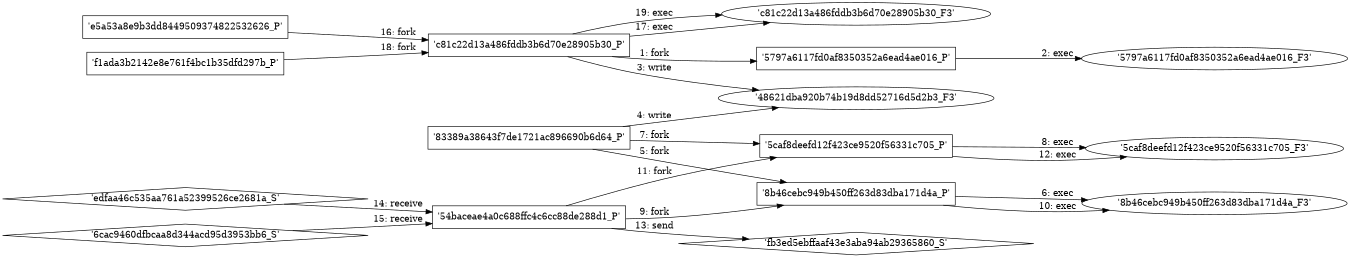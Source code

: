 digraph "D:\Learning\Paper\apt\基于CTI的攻击预警\Dataset\攻击图\ASGfromALLCTI\Guarding against supply chain attacks—Part 2 Hardware risks.dot" {
rankdir="LR"
size="9"
fixedsize="false"
splines="true"
nodesep=0.3
ranksep=0
fontsize=10
overlap="scalexy"
engine= "neato"
	"'c81c22d13a486fddb3b6d70e28905b30_P'" [node_type=Process shape=box]
	"'5797a6117fd0af8350352a6ead4ae016_P'" [node_type=Process shape=box]
	"'c81c22d13a486fddb3b6d70e28905b30_P'" -> "'5797a6117fd0af8350352a6ead4ae016_P'" [label="1: fork"]
	"'5797a6117fd0af8350352a6ead4ae016_P'" [node_type=Process shape=box]
	"'5797a6117fd0af8350352a6ead4ae016_F3'" [node_type=File shape=ellipse]
	"'5797a6117fd0af8350352a6ead4ae016_P'" -> "'5797a6117fd0af8350352a6ead4ae016_F3'" [label="2: exec"]
	"'48621dba920b74b19d8dd52716d5d2b3_F3'" [node_type=file shape=ellipse]
	"'c81c22d13a486fddb3b6d70e28905b30_P'" [node_type=Process shape=box]
	"'c81c22d13a486fddb3b6d70e28905b30_P'" -> "'48621dba920b74b19d8dd52716d5d2b3_F3'" [label="3: write"]
	"'48621dba920b74b19d8dd52716d5d2b3_F3'" [node_type=file shape=ellipse]
	"'83389a38643f7de1721ac896690b6d64_P'" [node_type=Process shape=box]
	"'83389a38643f7de1721ac896690b6d64_P'" -> "'48621dba920b74b19d8dd52716d5d2b3_F3'" [label="4: write"]
	"'83389a38643f7de1721ac896690b6d64_P'" [node_type=Process shape=box]
	"'8b46cebc949b450ff263d83dba171d4a_P'" [node_type=Process shape=box]
	"'83389a38643f7de1721ac896690b6d64_P'" -> "'8b46cebc949b450ff263d83dba171d4a_P'" [label="5: fork"]
	"'8b46cebc949b450ff263d83dba171d4a_P'" [node_type=Process shape=box]
	"'8b46cebc949b450ff263d83dba171d4a_F3'" [node_type=File shape=ellipse]
	"'8b46cebc949b450ff263d83dba171d4a_P'" -> "'8b46cebc949b450ff263d83dba171d4a_F3'" [label="6: exec"]
	"'83389a38643f7de1721ac896690b6d64_P'" [node_type=Process shape=box]
	"'5caf8deefd12f423ce9520f56331c705_P'" [node_type=Process shape=box]
	"'83389a38643f7de1721ac896690b6d64_P'" -> "'5caf8deefd12f423ce9520f56331c705_P'" [label="7: fork"]
	"'5caf8deefd12f423ce9520f56331c705_P'" [node_type=Process shape=box]
	"'5caf8deefd12f423ce9520f56331c705_F3'" [node_type=File shape=ellipse]
	"'5caf8deefd12f423ce9520f56331c705_P'" -> "'5caf8deefd12f423ce9520f56331c705_F3'" [label="8: exec"]
	"'54baceae4a0c688ffc4c6cc88de288d1_P'" [node_type=Process shape=box]
	"'8b46cebc949b450ff263d83dba171d4a_P'" [node_type=Process shape=box]
	"'54baceae4a0c688ffc4c6cc88de288d1_P'" -> "'8b46cebc949b450ff263d83dba171d4a_P'" [label="9: fork"]
	"'8b46cebc949b450ff263d83dba171d4a_P'" [node_type=Process shape=box]
	"'8b46cebc949b450ff263d83dba171d4a_F3'" [node_type=File shape=ellipse]
	"'8b46cebc949b450ff263d83dba171d4a_P'" -> "'8b46cebc949b450ff263d83dba171d4a_F3'" [label="10: exec"]
	"'54baceae4a0c688ffc4c6cc88de288d1_P'" [node_type=Process shape=box]
	"'5caf8deefd12f423ce9520f56331c705_P'" [node_type=Process shape=box]
	"'54baceae4a0c688ffc4c6cc88de288d1_P'" -> "'5caf8deefd12f423ce9520f56331c705_P'" [label="11: fork"]
	"'5caf8deefd12f423ce9520f56331c705_P'" [node_type=Process shape=box]
	"'5caf8deefd12f423ce9520f56331c705_F3'" [node_type=File shape=ellipse]
	"'5caf8deefd12f423ce9520f56331c705_P'" -> "'5caf8deefd12f423ce9520f56331c705_F3'" [label="12: exec"]
	"'fb3ed5ebffaaf43e3aba94ab29365860_S'" [node_type=Socket shape=diamond]
	"'54baceae4a0c688ffc4c6cc88de288d1_P'" [node_type=Process shape=box]
	"'54baceae4a0c688ffc4c6cc88de288d1_P'" -> "'fb3ed5ebffaaf43e3aba94ab29365860_S'" [label="13: send"]
	"'54baceae4a0c688ffc4c6cc88de288d1_P'" [node_type=Process shape=box]
	"'edfaa46c535aa761a52399526ce2681a_S'" [node_type=Socket shape=diamond]
	"'edfaa46c535aa761a52399526ce2681a_S'" -> "'54baceae4a0c688ffc4c6cc88de288d1_P'" [label="14: receive"]
	"'54baceae4a0c688ffc4c6cc88de288d1_P'" [node_type=Process shape=box]
	"'6cac9460dfbcaa8d344acd95d3953bb6_S'" [node_type=Socket shape=diamond]
	"'6cac9460dfbcaa8d344acd95d3953bb6_S'" -> "'54baceae4a0c688ffc4c6cc88de288d1_P'" [label="15: receive"]
	"'e5a53a8e9b3dd8449509374822532626_P'" [node_type=Process shape=box]
	"'c81c22d13a486fddb3b6d70e28905b30_P'" [node_type=Process shape=box]
	"'e5a53a8e9b3dd8449509374822532626_P'" -> "'c81c22d13a486fddb3b6d70e28905b30_P'" [label="16: fork"]
	"'c81c22d13a486fddb3b6d70e28905b30_P'" [node_type=Process shape=box]
	"'c81c22d13a486fddb3b6d70e28905b30_F3'" [node_type=File shape=ellipse]
	"'c81c22d13a486fddb3b6d70e28905b30_P'" -> "'c81c22d13a486fddb3b6d70e28905b30_F3'" [label="17: exec"]
	"'f1ada3b2142e8e761f4bc1b35dfd297b_P'" [node_type=Process shape=box]
	"'c81c22d13a486fddb3b6d70e28905b30_P'" [node_type=Process shape=box]
	"'f1ada3b2142e8e761f4bc1b35dfd297b_P'" -> "'c81c22d13a486fddb3b6d70e28905b30_P'" [label="18: fork"]
	"'c81c22d13a486fddb3b6d70e28905b30_P'" [node_type=Process shape=box]
	"'c81c22d13a486fddb3b6d70e28905b30_F3'" [node_type=File shape=ellipse]
	"'c81c22d13a486fddb3b6d70e28905b30_P'" -> "'c81c22d13a486fddb3b6d70e28905b30_F3'" [label="19: exec"]
}
